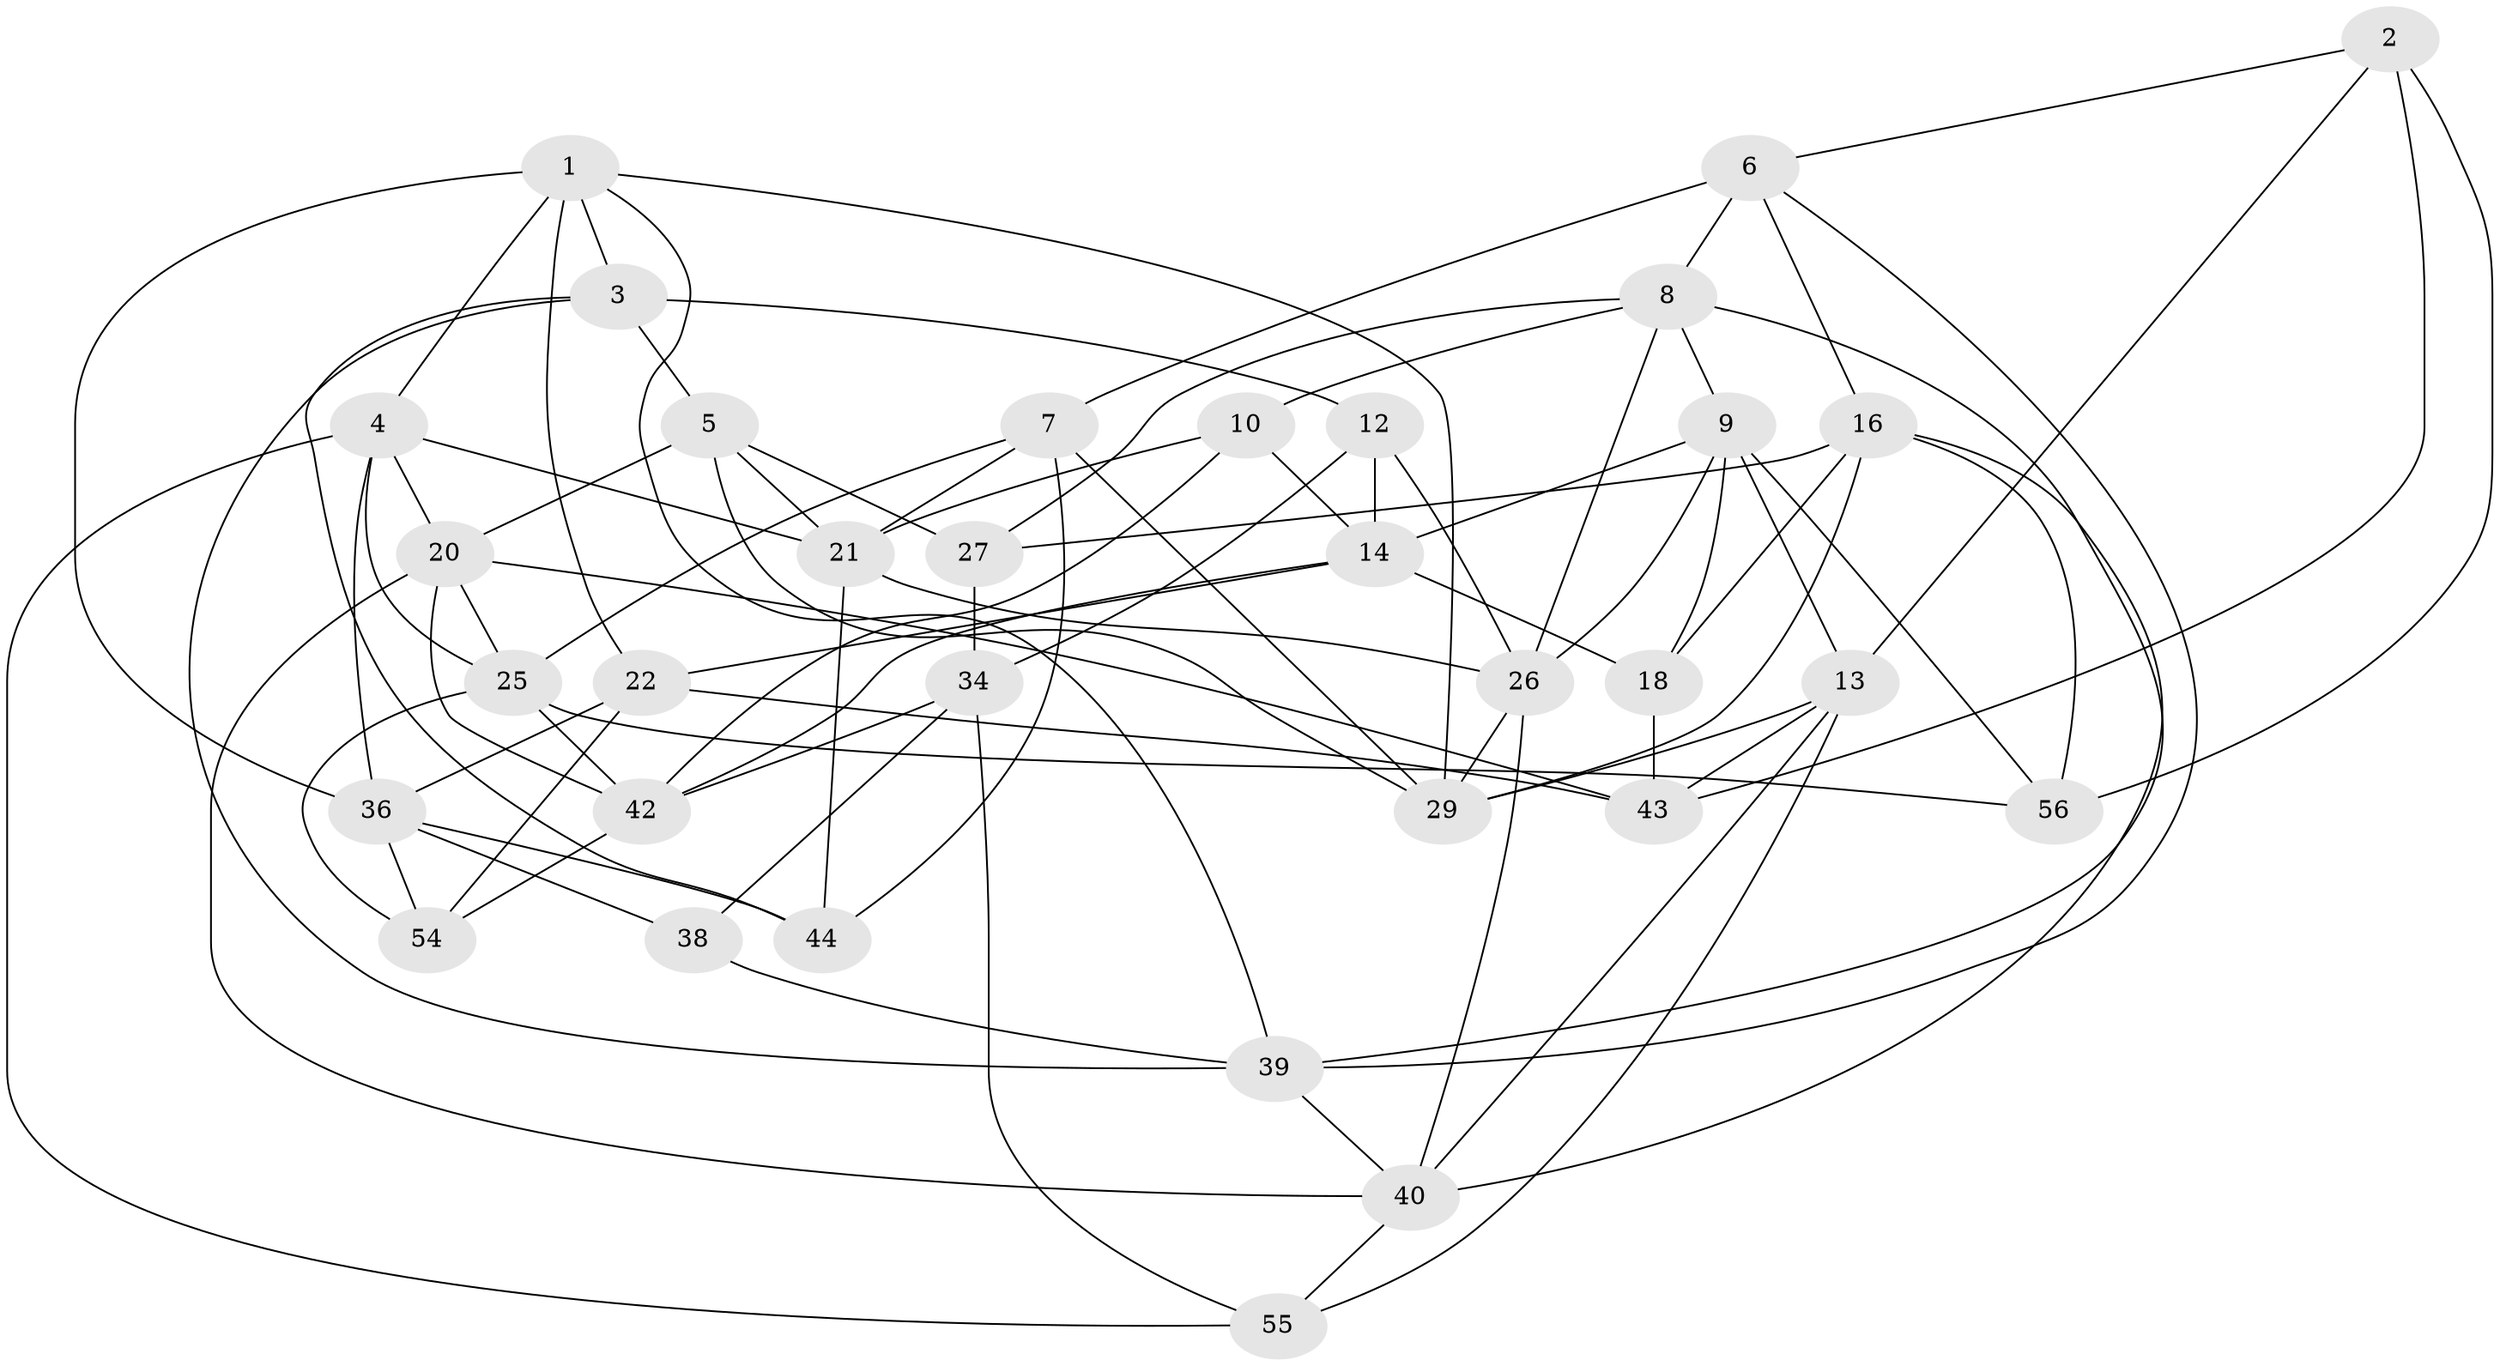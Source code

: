// original degree distribution, {4: 1.0}
// Generated by graph-tools (version 1.1) at 2025/42/03/06/25 10:42:22]
// undirected, 33 vertices, 85 edges
graph export_dot {
graph [start="1"]
  node [color=gray90,style=filled];
  1 [super="+17"];
  2;
  3 [super="+35"];
  4 [super="+15"];
  5 [super="+32"];
  6 [super="+33"];
  7 [super="+23"];
  8 [super="+24"];
  9 [super="+11"];
  10;
  12;
  13 [super="+19"];
  14 [super="+51"];
  16 [super="+47"];
  18;
  20 [super="+53"];
  21 [super="+37"];
  22 [super="+30"];
  25 [super="+48"];
  26 [super="+28"];
  27;
  29 [super="+31"];
  34 [super="+45"];
  36 [super="+46"];
  38;
  39 [super="+41"];
  40 [super="+49"];
  42 [super="+52"];
  43 [super="+50"];
  44;
  54;
  55;
  56;
  1 -- 3;
  1 -- 22;
  1 -- 4;
  1 -- 29;
  1 -- 36;
  1 -- 39;
  2 -- 56;
  2 -- 43;
  2 -- 13;
  2 -- 6;
  3 -- 12;
  3 -- 44;
  3 -- 5 [weight=2];
  3 -- 39;
  4 -- 55;
  4 -- 25;
  4 -- 21;
  4 -- 36;
  4 -- 20;
  5 -- 20;
  5 -- 27;
  5 -- 29;
  5 -- 21;
  6 -- 7 [weight=2];
  6 -- 8;
  6 -- 16;
  6 -- 39;
  7 -- 44;
  7 -- 29;
  7 -- 21;
  7 -- 25;
  8 -- 27;
  8 -- 26;
  8 -- 9;
  8 -- 10;
  8 -- 39;
  9 -- 18;
  9 -- 13;
  9 -- 26;
  9 -- 56;
  9 -- 14;
  10 -- 21;
  10 -- 42;
  10 -- 14;
  12 -- 14;
  12 -- 34;
  12 -- 26;
  13 -- 29;
  13 -- 40;
  13 -- 43;
  13 -- 55;
  14 -- 18;
  14 -- 22;
  14 -- 42;
  16 -- 56;
  16 -- 18;
  16 -- 27;
  16 -- 29;
  16 -- 40;
  18 -- 43;
  20 -- 43;
  20 -- 42;
  20 -- 40;
  20 -- 25;
  21 -- 44;
  21 -- 26;
  22 -- 54;
  22 -- 36;
  22 -- 43 [weight=2];
  25 -- 54;
  25 -- 56;
  25 -- 42;
  26 -- 40;
  26 -- 29;
  27 -- 34;
  34 -- 38 [weight=2];
  34 -- 55;
  34 -- 42;
  36 -- 44;
  36 -- 54;
  36 -- 38;
  38 -- 39;
  39 -- 40;
  40 -- 55;
  42 -- 54;
}

